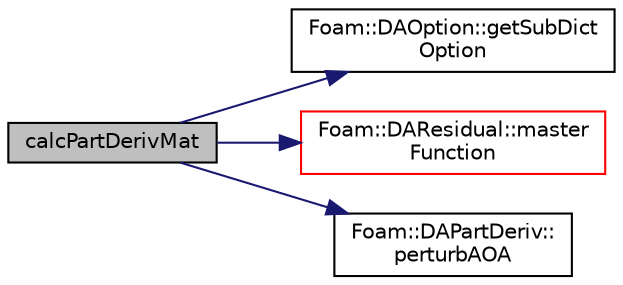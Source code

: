 digraph "calcPartDerivMat"
{
  bgcolor="transparent";
  edge [fontname="Helvetica",fontsize="10",labelfontname="Helvetica",labelfontsize="10"];
  node [fontname="Helvetica",fontsize="10",shape=record];
  rankdir="LR";
  Node30 [label="calcPartDerivMat",height=0.2,width=0.4,color="black", fillcolor="grey75", style="filled", fontcolor="black"];
  Node30 -> Node31 [color="midnightblue",fontsize="10",style="solid",fontname="Helvetica"];
  Node31 [label="Foam::DAOption::getSubDict\lOption",height=0.2,width=0.4,color="black",URL="$classFoam_1_1DAOption.html#a04e1a06e3ade0e60b8e3a82ad37be74c",tooltip="get an dictionary option from subDict and key "];
  Node30 -> Node32 [color="midnightblue",fontsize="10",style="solid",fontname="Helvetica"];
  Node32 [label="Foam::DAResidual::master\lFunction",height=0.2,width=0.4,color="red",URL="$classFoam_1_1DAResidual.html#a08d199cacb841a03735df4c9280864c1",tooltip="the master function that compute the residual vector given the state and point vectors ..."];
  Node30 -> Node49 [color="midnightblue",fontsize="10",style="solid",fontname="Helvetica"];
  Node49 [label="Foam::DAPartDeriv::\lperturbAOA",height=0.2,width=0.4,color="black",URL="$classFoam_1_1DAPartDeriv.html#a9faccc249cfda1207884bf378e3fb68b",tooltip="perturb the angle of attack "];
}
